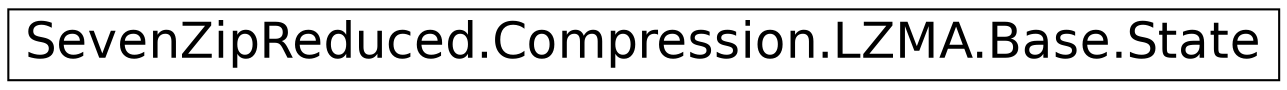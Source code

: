 digraph G
{
  edge [fontname="Helvetica",fontsize="24",labelfontname="Helvetica",labelfontsize="24"];
  node [fontname="Helvetica",fontsize="24",shape=record];
  rankdir="LR";
  Node1 [label="SevenZipReduced.Compression.LZMA.Base.State",height=0.2,width=0.4,color="black", fillcolor="white", style="filled",URL="$struct_seven_zip_reduced_1_1_compression_1_1_l_z_m_a_1_1_base_1_1_state.html"];
}
